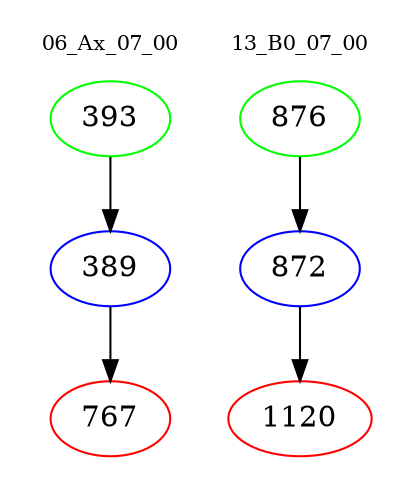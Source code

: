 digraph{
subgraph cluster_0 {
color = white
label = "06_Ax_07_00";
fontsize=10;
T0_393 [label="393", color="green"]
T0_393 -> T0_389 [color="black"]
T0_389 [label="389", color="blue"]
T0_389 -> T0_767 [color="black"]
T0_767 [label="767", color="red"]
}
subgraph cluster_1 {
color = white
label = "13_B0_07_00";
fontsize=10;
T1_876 [label="876", color="green"]
T1_876 -> T1_872 [color="black"]
T1_872 [label="872", color="blue"]
T1_872 -> T1_1120 [color="black"]
T1_1120 [label="1120", color="red"]
}
}
